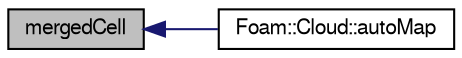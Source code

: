 digraph "mergedCell"
{
  bgcolor="transparent";
  edge [fontname="FreeSans",fontsize="10",labelfontname="FreeSans",labelfontsize="10"];
  node [fontname="FreeSans",fontsize="10",shape=record];
  rankdir="LR";
  Node1 [label="mergedCell",height=0.2,width=0.4,color="black", fillcolor="grey75", style="filled" fontcolor="black"];
  Node1 -> Node2 [dir="back",color="midnightblue",fontsize="10",style="solid",fontname="FreeSans"];
  Node2 [label="Foam::Cloud::autoMap",height=0.2,width=0.4,color="black",URL="$a00267.html#a57b4e19b916ac2250c5d4b4f259a9f99",tooltip="Remap the cells of particles corresponding to the. "];
}
